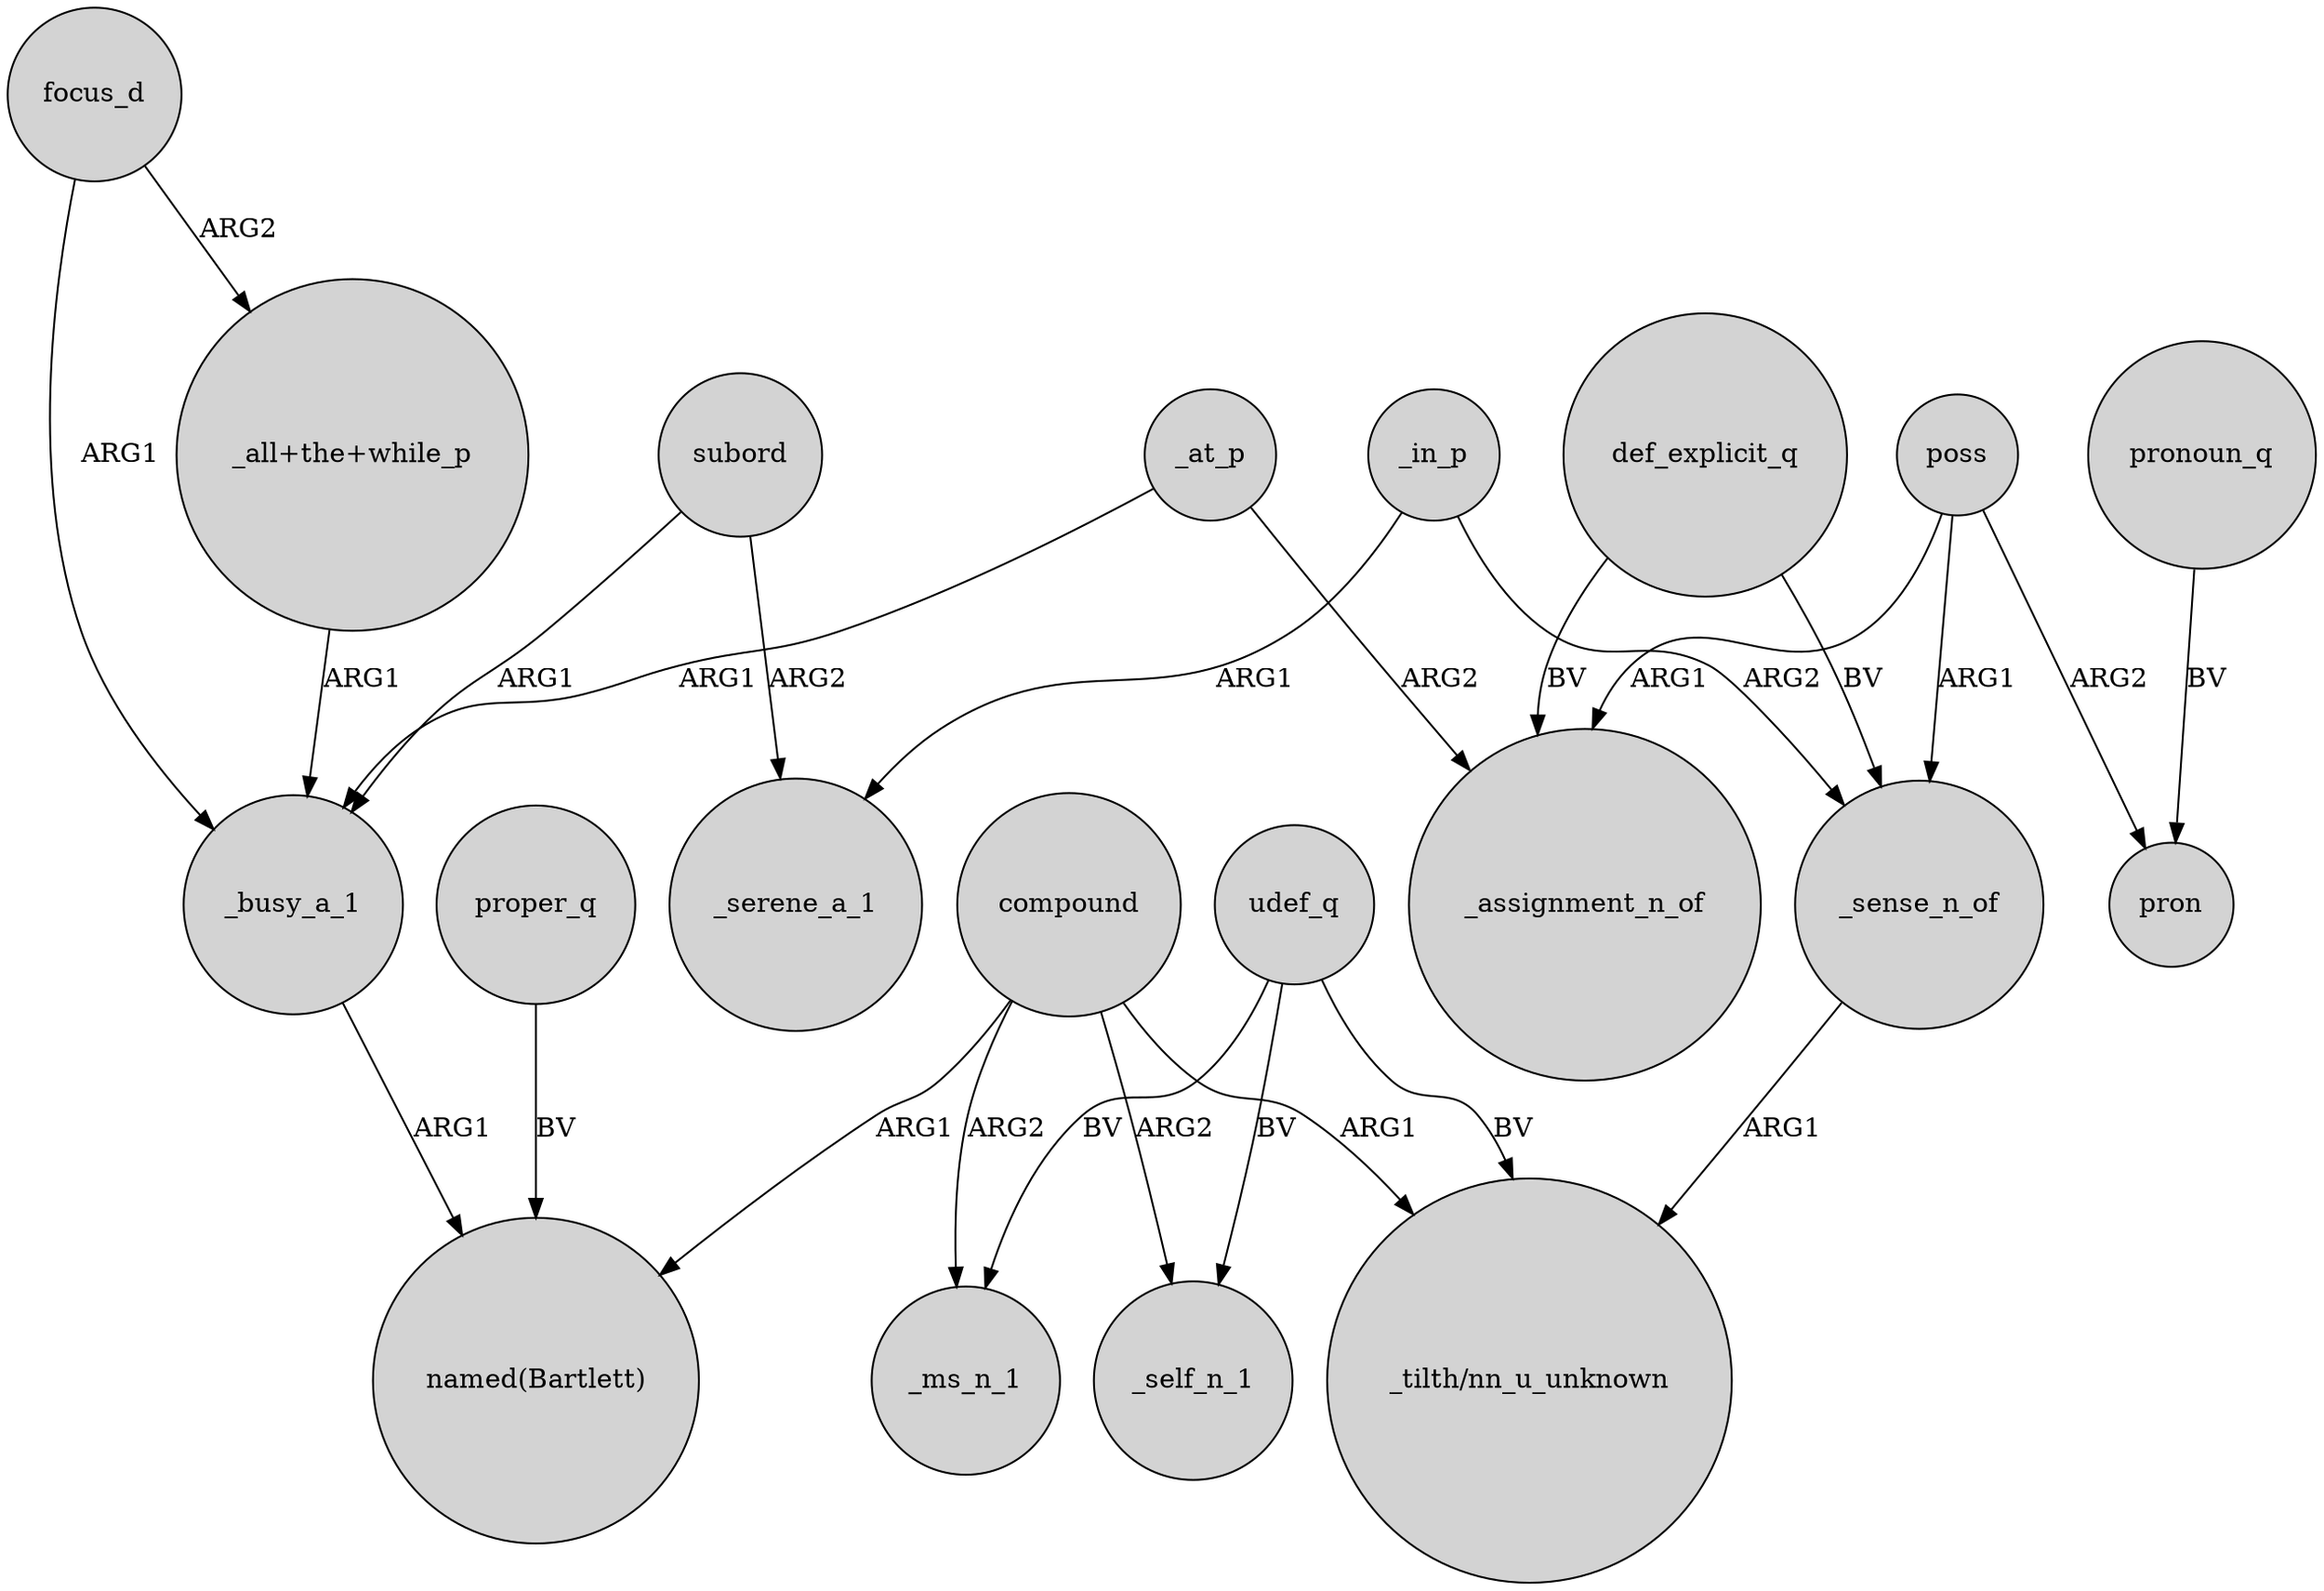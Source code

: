 digraph {
	node [shape=circle style=filled]
	focus_d -> "_all+the+while_p" [label=ARG2]
	poss -> pron [label=ARG2]
	subord -> _serene_a_1 [label=ARG2]
	_in_p -> _sense_n_of [label=ARG2]
	udef_q -> "_tilth/nn_u_unknown" [label=BV]
	compound -> _ms_n_1 [label=ARG2]
	focus_d -> _busy_a_1 [label=ARG1]
	compound -> "named(Bartlett)" [label=ARG1]
	_at_p -> _busy_a_1 [label=ARG1]
	_in_p -> _serene_a_1 [label=ARG1]
	pronoun_q -> pron [label=BV]
	udef_q -> _ms_n_1 [label=BV]
	_at_p -> _assignment_n_of [label=ARG2]
	poss -> _assignment_n_of [label=ARG1]
	proper_q -> "named(Bartlett)" [label=BV]
	poss -> _sense_n_of [label=ARG1]
	"_all+the+while_p" -> _busy_a_1 [label=ARG1]
	_sense_n_of -> "_tilth/nn_u_unknown" [label=ARG1]
	compound -> "_tilth/nn_u_unknown" [label=ARG1]
	udef_q -> _self_n_1 [label=BV]
	compound -> _self_n_1 [label=ARG2]
	subord -> _busy_a_1 [label=ARG1]
	def_explicit_q -> _assignment_n_of [label=BV]
	def_explicit_q -> _sense_n_of [label=BV]
	_busy_a_1 -> "named(Bartlett)" [label=ARG1]
}
